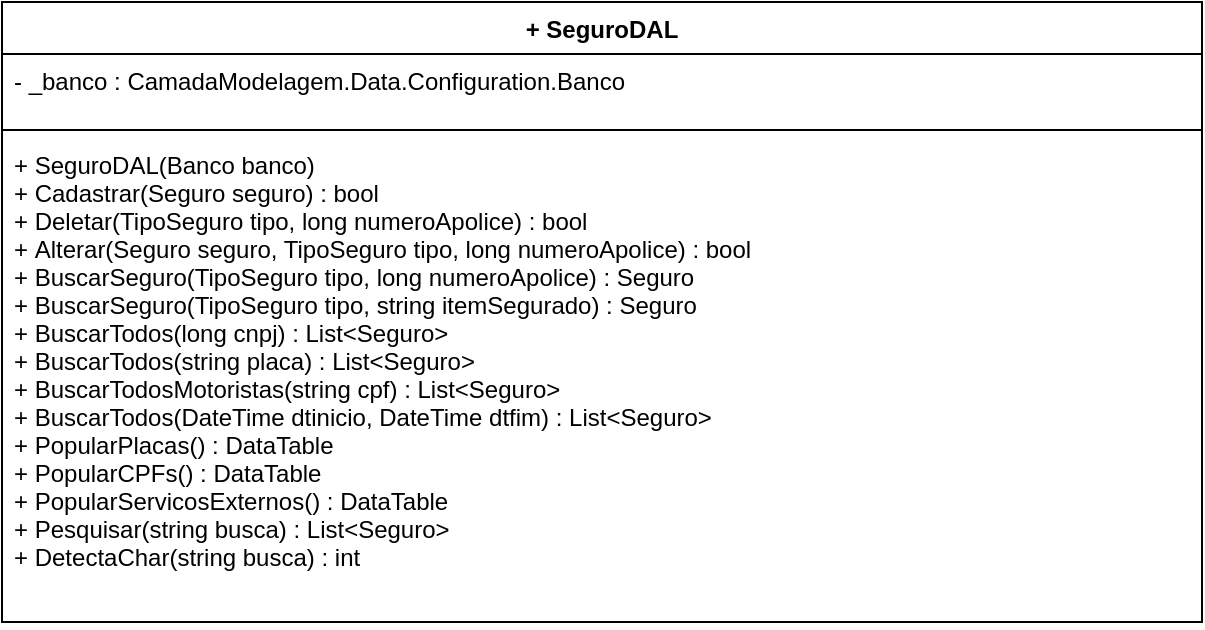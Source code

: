 <mxfile version="12.2.4" type="device" pages="1"><diagram id="-L9IpRQf3EQlU6v8rdQ8" name="Page-1"><mxGraphModel dx="984" dy="393" grid="1" gridSize="10" guides="1" tooltips="1" connect="1" arrows="1" fold="1" page="1" pageScale="1" pageWidth="1169" pageHeight="827" math="0" shadow="0"><root><mxCell id="0"/><mxCell id="1" parent="0"/><mxCell id="MYMX8F3CuHnzxPZbWVWI-5" value="+ SeguroDAL" style="swimlane;fontStyle=1;align=center;verticalAlign=top;childLayout=stackLayout;horizontal=1;startSize=26;horizontalStack=0;resizeParent=1;resizeParentMax=0;resizeLast=0;collapsible=1;marginBottom=0;" parent="1" vertex="1"><mxGeometry x="10" y="70" width="600" height="310" as="geometry"/></mxCell><mxCell id="MYMX8F3CuHnzxPZbWVWI-6" value="- _banco : CamadaModelagem.Data.Configuration.Banco" style="text;strokeColor=none;fillColor=none;align=left;verticalAlign=top;spacingLeft=4;spacingRight=4;overflow=hidden;rotatable=0;points=[[0,0.5],[1,0.5]];portConstraint=eastwest;" parent="MYMX8F3CuHnzxPZbWVWI-5" vertex="1"><mxGeometry y="26" width="600" height="34" as="geometry"/></mxCell><mxCell id="MYMX8F3CuHnzxPZbWVWI-7" value="" style="line;strokeWidth=1;fillColor=none;align=left;verticalAlign=middle;spacingTop=-1;spacingLeft=3;spacingRight=3;rotatable=0;labelPosition=right;points=[];portConstraint=eastwest;" parent="MYMX8F3CuHnzxPZbWVWI-5" vertex="1"><mxGeometry y="60" width="600" height="8" as="geometry"/></mxCell><mxCell id="MYMX8F3CuHnzxPZbWVWI-8" value="+ SeguroDAL(Banco banco)&#10;+ Cadastrar(Seguro seguro) : bool&#10;+ Deletar(TipoSeguro tipo, long numeroApolice) : bool&#10;+ Alterar(Seguro seguro, TipoSeguro tipo, long numeroApolice) : bool&#10;+ BuscarSeguro(TipoSeguro tipo, long numeroApolice) : Seguro&#10;+ BuscarSeguro(TipoSeguro tipo, string itemSegurado) : Seguro&#10;+ BuscarTodos(long cnpj) : List&lt;Seguro&gt;&#10;+ BuscarTodos(string placa) : List&lt;Seguro&gt;&#10;+ BuscarTodosMotoristas(string cpf) : List&lt;Seguro&gt;&#10;+ BuscarTodos(DateTime dtinicio, DateTime dtfim) : List&lt;Seguro&gt;&#10;+ PopularPlacas() : DataTable&#10;+ PopularCPFs() : DataTable&#10;+ PopularServicosExternos() : DataTable&#10;+ Pesquisar(string busca) : List&lt;Seguro&gt;&#10;+ DetectaChar(string busca) : int  &#10;&#10; " style="text;strokeColor=none;fillColor=none;align=left;verticalAlign=top;spacingLeft=4;spacingRight=4;overflow=hidden;rotatable=0;points=[[0,0.5],[1,0.5]];portConstraint=eastwest;" parent="MYMX8F3CuHnzxPZbWVWI-5" vertex="1"><mxGeometry y="68" width="600" height="242" as="geometry"/></mxCell></root></mxGraphModel></diagram></mxfile>
